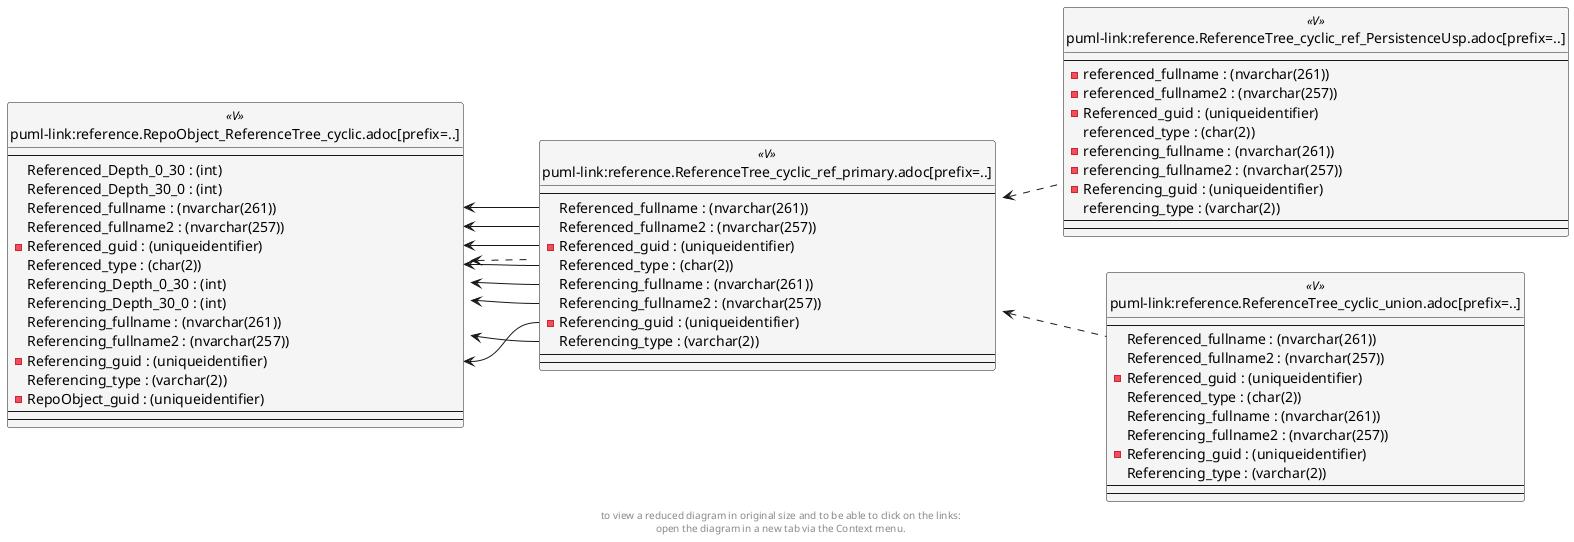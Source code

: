 @startuml
left to right direction
'top to bottom direction
hide circle
'avoide "." issues:
set namespaceSeparator none


skinparam class {
  BackgroundColor White
  BackgroundColor<<FN>> Yellow
  BackgroundColor<<FS>> Yellow
  BackgroundColor<<FT>> LightGray
  BackgroundColor<<IF>> Yellow
  BackgroundColor<<IS>> Yellow
  BackgroundColor<<P>> Aqua
  BackgroundColor<<PC>> Aqua
  BackgroundColor<<SN>> Yellow
  BackgroundColor<<SO>> SlateBlue
  BackgroundColor<<TF>> LightGray
  BackgroundColor<<TR>> Tomato
  BackgroundColor<<U>> White
  BackgroundColor<<V>> WhiteSmoke
  BackgroundColor<<X>> Aqua
}


entity "puml-link:reference.ReferenceTree_cyclic_ref_PersistenceUsp.adoc[prefix=..]" as reference.ReferenceTree_cyclic_ref_PersistenceUsp << V >> {
  --
  - referenced_fullname : (nvarchar(261))
  - referenced_fullname2 : (nvarchar(257))
  - Referenced_guid : (uniqueidentifier)
  referenced_type : (char(2))
  - referencing_fullname : (nvarchar(261))
  - referencing_fullname2 : (nvarchar(257))
  - Referencing_guid : (uniqueidentifier)
  referencing_type : (varchar(2))
  --
  --
}

entity "puml-link:reference.ReferenceTree_cyclic_ref_primary.adoc[prefix=..]" as reference.ReferenceTree_cyclic_ref_primary << V >> {
  --
  Referenced_fullname : (nvarchar(261))
  Referenced_fullname2 : (nvarchar(257))
  - Referenced_guid : (uniqueidentifier)
  Referenced_type : (char(2))
  Referencing_fullname : (nvarchar(261))
  Referencing_fullname2 : (nvarchar(257))
  - Referencing_guid : (uniqueidentifier)
  Referencing_type : (varchar(2))
  --
  --
}

entity "puml-link:reference.ReferenceTree_cyclic_union.adoc[prefix=..]" as reference.ReferenceTree_cyclic_union << V >> {
  --
  Referenced_fullname : (nvarchar(261))
  Referenced_fullname2 : (nvarchar(257))
  - Referenced_guid : (uniqueidentifier)
  Referenced_type : (char(2))
  Referencing_fullname : (nvarchar(261))
  Referencing_fullname2 : (nvarchar(257))
  - Referencing_guid : (uniqueidentifier)
  Referencing_type : (varchar(2))
  --
  --
}

entity "puml-link:reference.RepoObject_ReferenceTree_cyclic.adoc[prefix=..]" as reference.RepoObject_ReferenceTree_cyclic << V >> {
  --
  Referenced_Depth_0_30 : (int)
  Referenced_Depth_30_0 : (int)
  Referenced_fullname : (nvarchar(261))
  Referenced_fullname2 : (nvarchar(257))
  - Referenced_guid : (uniqueidentifier)
  Referenced_type : (char(2))
  Referencing_Depth_0_30 : (int)
  Referencing_Depth_30_0 : (int)
  Referencing_fullname : (nvarchar(261))
  Referencing_fullname2 : (nvarchar(257))
  - Referencing_guid : (uniqueidentifier)
  Referencing_type : (varchar(2))
  - RepoObject_guid : (uniqueidentifier)
  --
  --
}

reference.ReferenceTree_cyclic_ref_primary <.. reference.ReferenceTree_cyclic_ref_PersistenceUsp
reference.ReferenceTree_cyclic_ref_primary <.. reference.ReferenceTree_cyclic_union
reference.RepoObject_ReferenceTree_cyclic <.. reference.ReferenceTree_cyclic_ref_primary
reference.RepoObject_ReferenceTree_cyclic::Referenced_fullname <-- reference.ReferenceTree_cyclic_ref_primary::Referenced_fullname
reference.RepoObject_ReferenceTree_cyclic::Referenced_fullname2 <-- reference.ReferenceTree_cyclic_ref_primary::Referenced_fullname2
reference.RepoObject_ReferenceTree_cyclic::Referenced_guid <-- reference.ReferenceTree_cyclic_ref_primary::Referenced_guid
reference.RepoObject_ReferenceTree_cyclic::Referenced_type <-- reference.ReferenceTree_cyclic_ref_primary::Referenced_type
reference.RepoObject_ReferenceTree_cyclic::referencing_fullname <-- reference.ReferenceTree_cyclic_ref_primary::Referencing_fullname
reference.RepoObject_ReferenceTree_cyclic::referencing_fullname2 <-- reference.ReferenceTree_cyclic_ref_primary::Referencing_fullname2
reference.RepoObject_ReferenceTree_cyclic::Referencing_guid <-- reference.ReferenceTree_cyclic_ref_primary::Referencing_guid
reference.RepoObject_ReferenceTree_cyclic::referencing_type <-- reference.ReferenceTree_cyclic_ref_primary::Referencing_type
footer
to view a reduced diagram in original size and to be able to click on the links:
open the diagram in a new tab via the Context menu.
end footer

@enduml

